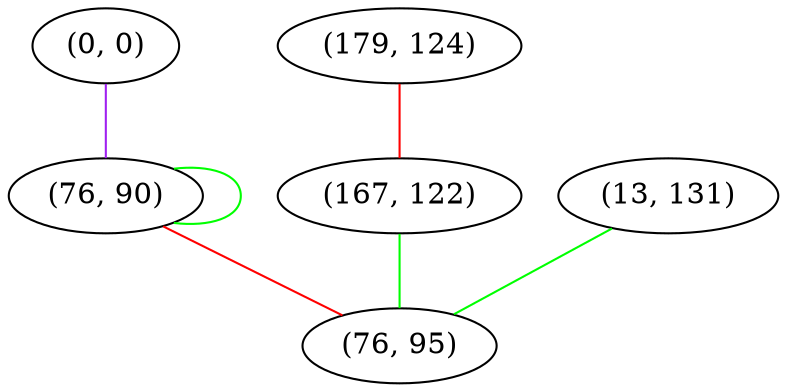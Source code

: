 graph "" {
"(0, 0)";
"(179, 124)";
"(167, 122)";
"(13, 131)";
"(76, 90)";
"(76, 95)";
"(0, 0)" -- "(76, 90)"  [color=purple, key=0, weight=4];
"(179, 124)" -- "(167, 122)"  [color=red, key=0, weight=1];
"(167, 122)" -- "(76, 95)"  [color=green, key=0, weight=2];
"(13, 131)" -- "(76, 95)"  [color=green, key=0, weight=2];
"(76, 90)" -- "(76, 90)"  [color=green, key=0, weight=2];
"(76, 90)" -- "(76, 95)"  [color=red, key=0, weight=1];
}
